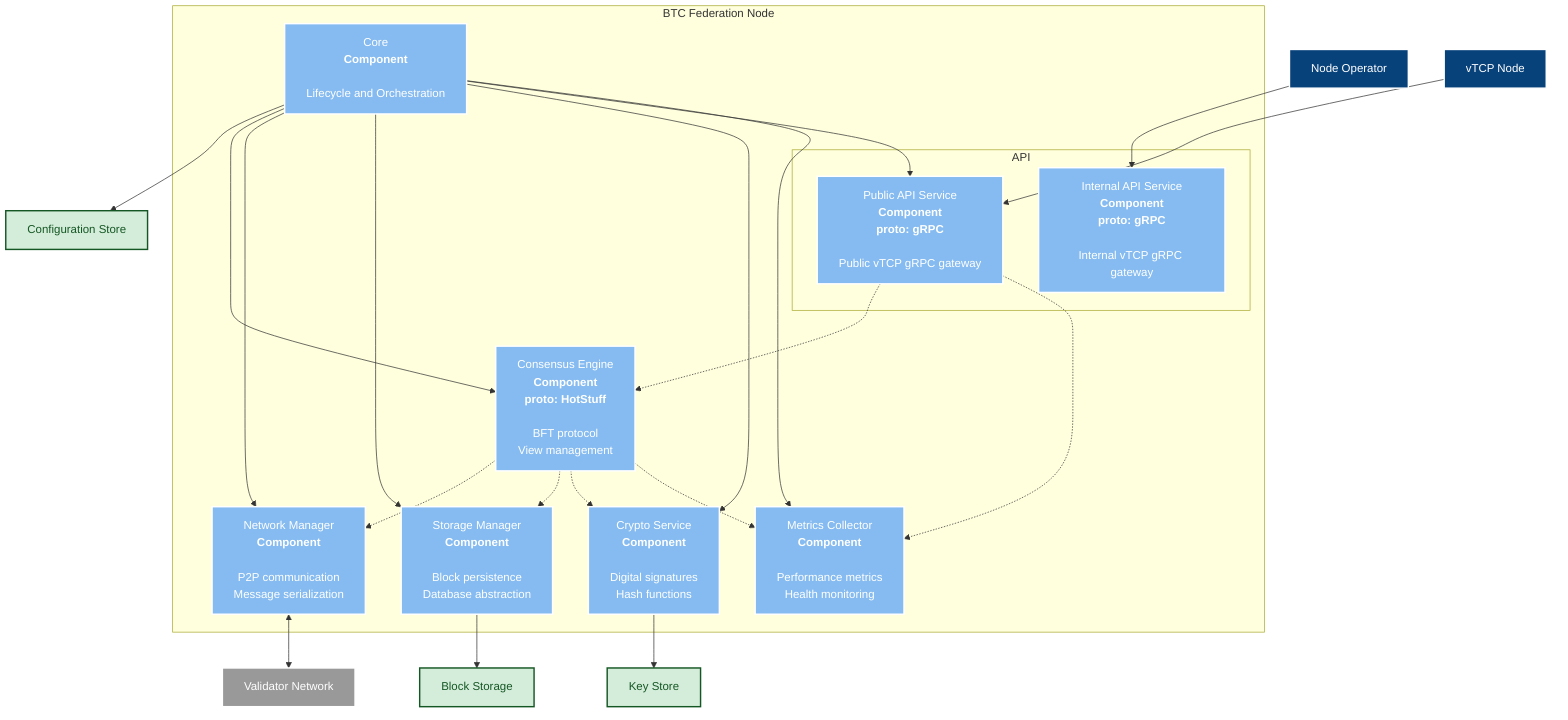 graph TD
    Operator[Node Operator]
    vTCPNode[vTCP Node]
    ValidatorNetwork[Validator Network]
    ConfigStore[Configuration Store]
    BlockStorage[Block Storage]
    KeyStore[Key Store]
    
    subgraph NodeApp [BTC Federation Node]
        NodeCore[Core<br/><b>Component</b><br/><br/>Lifecycle and Orchestration]
        
        subgraph API [API]
            PublicAPIService[Public API Service<br/><b>Component</b><br/><b>proto: gRPC</b><br/><br/>Public vTCP gRPC gateway]

            InternalAPIService[Internal API Service<br/><b>Component</b><br/><b>proto: gRPC</b><br/><br/>Internal vTCP gRPC gateway]
        end

        ConsensusEngine[Consensus Engine<br/><b>Component</b><br/><b>proto: HotStuff</b><br/><br/>BFT protocol<br/>View management]
        
        NetworkManager[Network Manager<br/><b>Component</b><br/><br/>P2P communication<br/>Message serialization]
        
        StorageManager[Storage Manager<br/><b>Component</b><br/><br/>Block persistence<br/>Database abstraction]
        
        CryptoService[Crypto Service<br/><b>Component</b><br/><br/>Digital signatures<br/>Hash functions]
        
        MetricsCollector[Metrics Collector<br/><b>Component</b><br/><br/>Performance metrics<br/>Health monitoring]
    end
    
    Operator --> InternalAPIService
    vTCPNode --> PublicAPIService
    NetworkManager <--> ValidatorNetwork
    NodeCore --> ConfigStore
    StorageManager --> BlockStorage
    CryptoService --> KeyStore
    
    NodeCore --> ConsensusEngine
    NodeCore --> NetworkManager
    NodeCore --> StorageManager
    NodeCore --> CryptoService
    NodeCore --> PublicAPIService
    NodeCore --> MetricsCollector
    
    ConsensusEngine -.-> NetworkManager
    ConsensusEngine -.-> StorageManager
    ConsensusEngine -.-> CryptoService
    ConsensusEngine -.-> MetricsCollector
    
    PublicAPIService -.-> ConsensusEngine
    PublicAPIService -.-> MetricsCollector
    
    classDef person fill:#08427b,stroke:#fff,stroke-width:2px,color:#fff
    classDef component fill:#85bbf0,stroke:#fff,stroke-width:2px,color:#fff
    classDef external fill:#999,stroke:#fff,stroke-width:2px,color:#fff
    classDef storage fill:#d4edda,stroke:#155724,stroke-width:2px,color:#155724
    
    class Operator,vTCPNode person
    class NodeCore,ConsensusEngine,NetworkManager,StorageManager,CryptoService,PublicAPIService,InternalAPIService,MetricsCollector component
    class ValidatorNetwork external
    class ConfigStore,BlockStorage,KeyStore storage